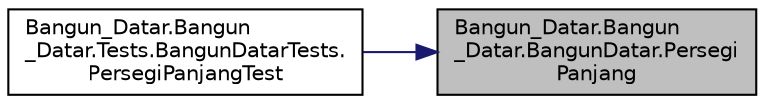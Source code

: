 digraph "Bangun_Datar.Bangun_Datar.BangunDatar.PersegiPanjang"
{
 // LATEX_PDF_SIZE
  edge [fontname="Helvetica",fontsize="10",labelfontname="Helvetica",labelfontsize="10"];
  node [fontname="Helvetica",fontsize="10",shape=record];
  rankdir="RL";
  Node1 [label="Bangun_Datar.Bangun\l_Datar.BangunDatar.Persegi\lPanjang",height=0.2,width=0.4,color="black", fillcolor="grey75", style="filled", fontcolor="black",tooltip=" "];
  Node1 -> Node2 [dir="back",color="midnightblue",fontsize="10",style="solid",fontname="Helvetica"];
  Node2 [label="Bangun_Datar.Bangun\l_Datar.Tests.BangunDatarTests.\lPersegiPanjangTest",height=0.2,width=0.4,color="black", fillcolor="white", style="filled",URL="$class_bangun___datar_1_1_bangun___datar_1_1_tests_1_1_bangun_datar_tests.html#a4d59fb6e7890ef3ea50ef0ab555fb2a2",tooltip=" "];
}
